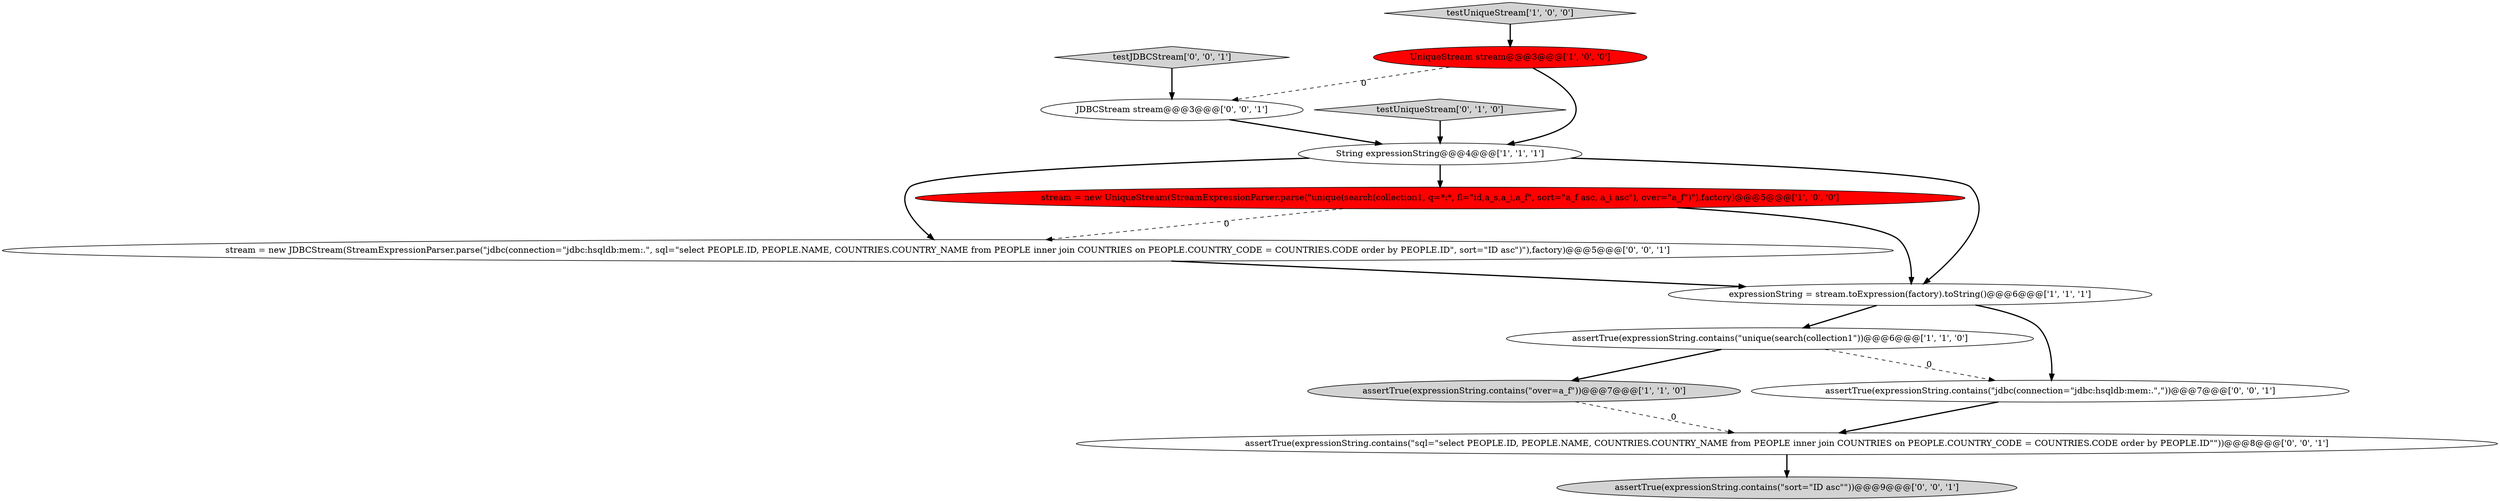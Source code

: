 digraph {
10 [style = filled, label = "testJDBCStream['0', '0', '1']", fillcolor = lightgray, shape = diamond image = "AAA0AAABBB3BBB"];
7 [style = filled, label = "testUniqueStream['0', '1', '0']", fillcolor = lightgray, shape = diamond image = "AAA0AAABBB2BBB"];
8 [style = filled, label = "stream = new JDBCStream(StreamExpressionParser.parse(\"jdbc(connection=\"jdbc:hsqldb:mem:.\", sql=\"select PEOPLE.ID, PEOPLE.NAME, COUNTRIES.COUNTRY_NAME from PEOPLE inner join COUNTRIES on PEOPLE.COUNTRY_CODE = COUNTRIES.CODE order by PEOPLE.ID\", sort=\"ID asc\")\"),factory)@@@5@@@['0', '0', '1']", fillcolor = white, shape = ellipse image = "AAA0AAABBB3BBB"];
0 [style = filled, label = "assertTrue(expressionString.contains(\"over=a_f\"))@@@7@@@['1', '1', '0']", fillcolor = lightgray, shape = ellipse image = "AAA0AAABBB1BBB"];
2 [style = filled, label = "testUniqueStream['1', '0', '0']", fillcolor = lightgray, shape = diamond image = "AAA0AAABBB1BBB"];
3 [style = filled, label = "String expressionString@@@4@@@['1', '1', '1']", fillcolor = white, shape = ellipse image = "AAA0AAABBB1BBB"];
6 [style = filled, label = "assertTrue(expressionString.contains(\"unique(search(collection1\"))@@@6@@@['1', '1', '0']", fillcolor = white, shape = ellipse image = "AAA0AAABBB1BBB"];
9 [style = filled, label = "assertTrue(expressionString.contains(\"sort=\"ID asc\"\"))@@@9@@@['0', '0', '1']", fillcolor = lightgray, shape = ellipse image = "AAA0AAABBB3BBB"];
4 [style = filled, label = "UniqueStream stream@@@3@@@['1', '0', '0']", fillcolor = red, shape = ellipse image = "AAA1AAABBB1BBB"];
11 [style = filled, label = "assertTrue(expressionString.contains(\"jdbc(connection=\"jdbc:hsqldb:mem:.\",\"))@@@7@@@['0', '0', '1']", fillcolor = white, shape = ellipse image = "AAA0AAABBB3BBB"];
13 [style = filled, label = "assertTrue(expressionString.contains(\"sql=\"select PEOPLE.ID, PEOPLE.NAME, COUNTRIES.COUNTRY_NAME from PEOPLE inner join COUNTRIES on PEOPLE.COUNTRY_CODE = COUNTRIES.CODE order by PEOPLE.ID\"\"))@@@8@@@['0', '0', '1']", fillcolor = white, shape = ellipse image = "AAA0AAABBB3BBB"];
5 [style = filled, label = "stream = new UniqueStream(StreamExpressionParser.parse(\"unique(search(collection1, q=*:*, fl=\"id,a_s,a_i,a_f\", sort=\"a_f asc, a_i asc\"), over=\"a_f\")\"),factory)@@@5@@@['1', '0', '0']", fillcolor = red, shape = ellipse image = "AAA1AAABBB1BBB"];
12 [style = filled, label = "JDBCStream stream@@@3@@@['0', '0', '1']", fillcolor = white, shape = ellipse image = "AAA0AAABBB3BBB"];
1 [style = filled, label = "expressionString = stream.toExpression(factory).toString()@@@6@@@['1', '1', '1']", fillcolor = white, shape = ellipse image = "AAA0AAABBB1BBB"];
5->8 [style = dashed, label="0"];
8->1 [style = bold, label=""];
5->1 [style = bold, label=""];
4->3 [style = bold, label=""];
0->13 [style = dashed, label="0"];
3->5 [style = bold, label=""];
12->3 [style = bold, label=""];
1->6 [style = bold, label=""];
6->0 [style = bold, label=""];
13->9 [style = bold, label=""];
4->12 [style = dashed, label="0"];
3->1 [style = bold, label=""];
2->4 [style = bold, label=""];
10->12 [style = bold, label=""];
3->8 [style = bold, label=""];
7->3 [style = bold, label=""];
11->13 [style = bold, label=""];
1->11 [style = bold, label=""];
6->11 [style = dashed, label="0"];
}
